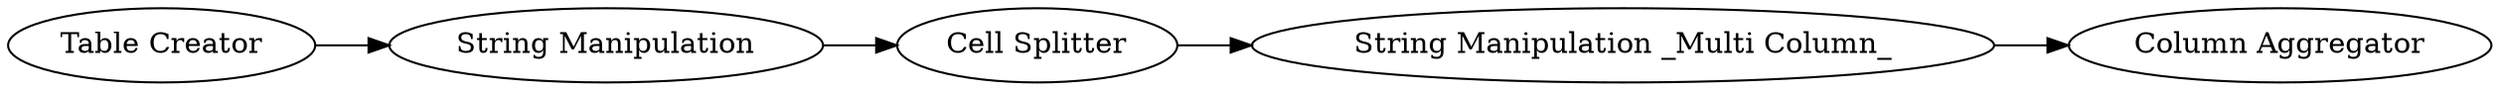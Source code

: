 digraph {
	3 -> 9
	10 -> 11
	9 -> 10
	1 -> 3
	1 [label="Table Creator"]
	9 [label="Cell Splitter"]
	11 [label="Column Aggregator"]
	3 [label="String Manipulation"]
	10 [label="String Manipulation _Multi Column_"]
	rankdir=LR
}
